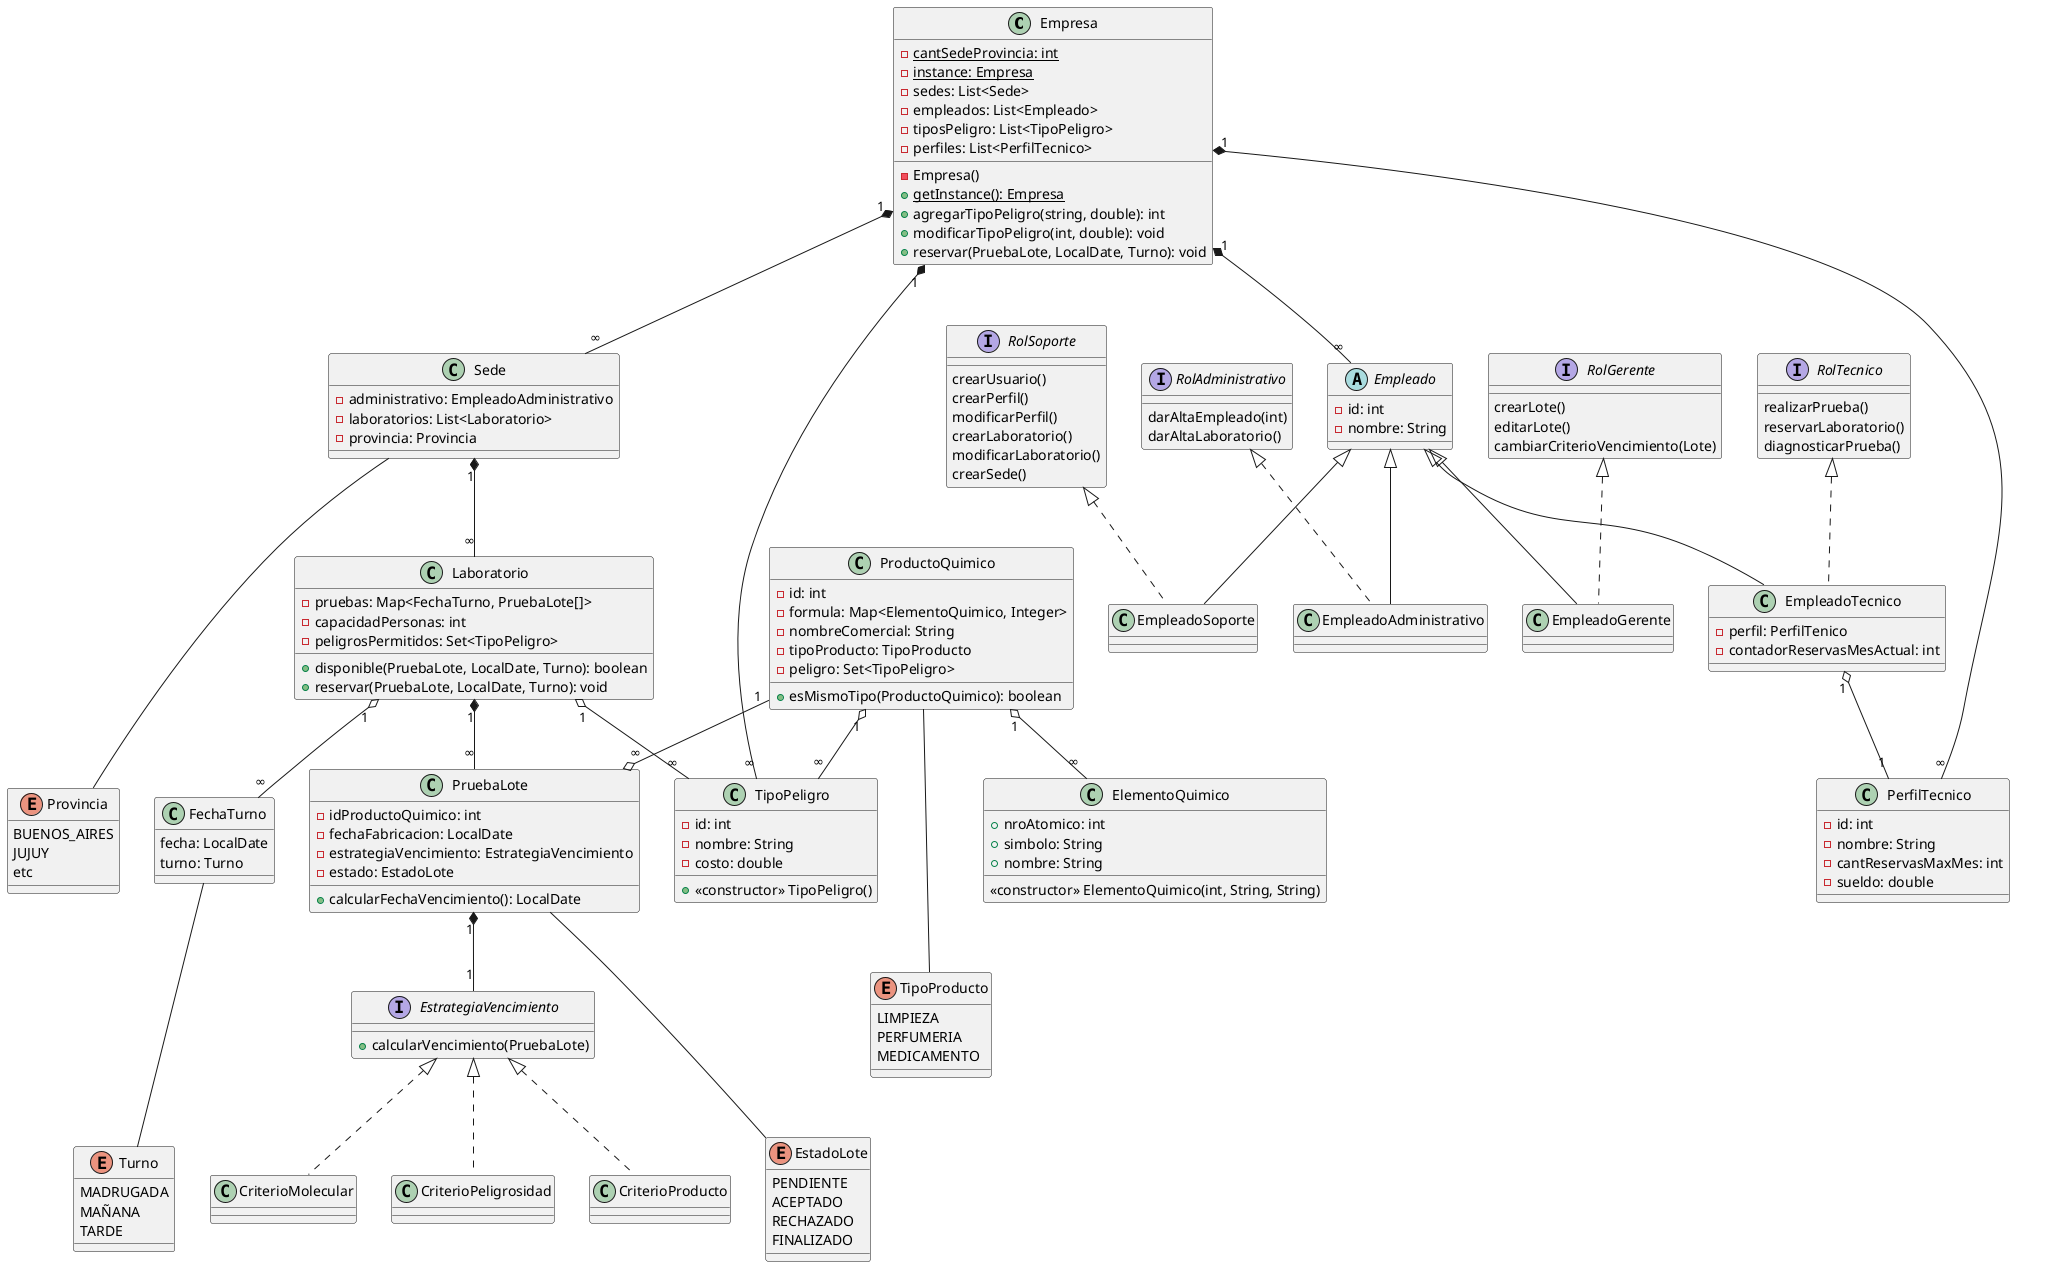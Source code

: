 @startuml

class Empresa {
  {static} - cantSedeProvincia: int
  {static} - instance: Empresa
  - Empresa()
  - sedes: List<Sede>
  - empleados: List<Empleado>
  - tiposPeligro: List<TipoPeligro>
  - perfiles: List<PerfilTecnico>
  {static} + getInstance(): Empresa
  + agregarTipoPeligro(string, double): int
  + modificarTipoPeligro(int, double): void
  + reservar(PruebaLote, LocalDate, Turno): void
}

class Sede {
  - administrativo: EmpleadoAdministrativo
  - laboratorios: List<Laboratorio>
  - provincia: Provincia
}

enum Provincia {
  BUENOS_AIRES
  JUJUY
  etc
}

class ProductoQuimico {
  - id: int
  - formula: Map<ElementoQuimico, Integer>
  - nombreComercial: String
  - tipoProducto: TipoProducto
  - peligro: Set<TipoPeligro>
  + esMismoTipo(ProductoQuimico): boolean
}

class PruebaLote {
  - idProductoQuimico: int
  - fechaFabricacion: LocalDate
  - estrategiaVencimiento: EstrategiaVencimiento
  - estado: EstadoLote
  + calcularFechaVencimiento(): LocalDate
}

interface EstrategiaVencimiento {
  + calcularVencimiento(PruebaLote)
}

class CriterioPeligrosidad implements EstrategiaVencimiento {}
class CriterioProducto implements EstrategiaVencimiento {}
class CriterioMolecular implements EstrategiaVencimiento {}


enum TipoProducto {
  LIMPIEZA
  PERFUMERIA
  MEDICAMENTO
}

enum EstadoLote {
  PENDIENTE
  ACEPTADO
  RECHAZADO
  FINALIZADO
}

enum Turno {
  '0 a 6hs'
  MADRUGADA
  '8 a 14hs'
  MAÑANA
  '16 a 22hs'
  TARDE
}

class ElementoQuimico {
  + nroAtomico: int
  + simbolo: String
  + nombre: String
  << constructor >> ElementoQuimico(int, String, String)
}

abstract class Empleado {
  - id: int
  - nombre: String
}

'Edita todo lo relacionado con los puestos y gesetion del sistema (SysAdmin)
interface RolSoporte {
  crearUsuario()
  crearPerfil()
  modificarPerfil()
  crearLaboratorio()
  modificarLaboratorio()
  crearSede()
}

'Encargado de habilitar los empleados y laboratorios para las sedes
interface RolAdministrativo {
  darAltaEmpleado(int)
  darAltaLaboratorio()
}

'Encargado de habilitar lotes y cambiar criterios de vencimiento
interface RolGerente {
  crearLote()
  editarLote()
  cambiarCriterioVencimiento(Lote)
}

'Encargado de realizar pruebas/reservas
interface RolTecnico {
  realizarPrueba()
  reservarLaboratorio()
  diagnosticarPrueba()
}

class EmpleadoSoporte extends Empleado implements RolSoporte {}
class EmpleadoAdministrativo extends Empleado implements RolAdministrativo {}
class EmpleadoGerente extends Empleado implements RolGerente {}
class EmpleadoTecnico extends Empleado implements RolTecnico {
  - perfil: PerfilTenico
  - contadorReservasMesActual: int
}


class PerfilTecnico {
  - id: int
  - nombre: String
  - cantReservasMaxMes: int
  - sueldo: double
}

' Se puede reservar si: '
' - Cantidad de personas de mi prueba es <= la cantidad personas que tiene la prueba'
'   ya existente '
' - Toxicidades sean compatibles entre producto y laboratorio '
' - Tipo de producto compatible entre pruebas '
class Laboratorio {
  - pruebas: Map<FechaTurno, PruebaLote[]>
  - capacidadPersonas: int
  - peligrosPermitidos: Set<TipoPeligro>
  'disponible devuelve true si hay una lugar disponible para una nueva prueba y,
  'en caso de haber otra prueba en curso, si el producto es compatible con mi prueba'
  + disponible(PruebaLote, LocalDate, Turno): boolean
  + reservar(PruebaLote, LocalDate, Turno): void
}

class FechaTurno {
  fecha: LocalDate
  turno: Turno
}

class TipoPeligro {
  - id: int
  - nombre: String
  - costo: double
  + <<constructor>> TipoPeligro()
}

Empresa "1" *--	"∞" Sede
Sede "1" *-- "∞" Laboratorio
Sede --- Provincia
Laboratorio "1" o-- "∞" TipoPeligro
Empresa "1" *-- "∞" TipoPeligro
ProductoQuimico --- TipoProducto
ProductoQuimico "1" o-- "∞" TipoPeligro
ProductoQuimico "1" --o "∞" PruebaLote
PruebaLote --- EstadoLote
Laboratorio "1" o-- "∞" FechaTurno
FechaTurno --- Turno
Laboratorio "1" *-- "∞" PruebaLote
ProductoQuimico "1" o-- "∞" ElementoQuimico
Empresa "1" *-- "∞" Empleado
PruebaLote "1" *-- "1" EstrategiaVencimiento
EmpleadoTecnico "1" o-- "1" PerfilTecnico
Empresa "1" *-- "∞" PerfilTecnico

@enduml